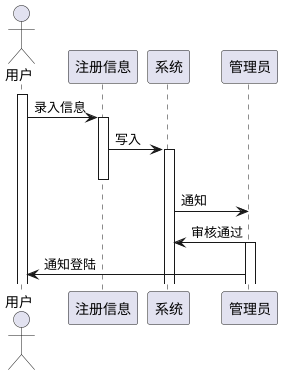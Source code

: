 @startuml
actor 用户
activate 用户
用户 -> 注册信息 :录入信息
activate 注册信息
注册信息 -> 系统 :写入
activate 系统
deactivate 注册信息
系统 -> 管理员 :通知
管理员 -> 系统 :审核通过
activate 管理员
管理员 -> 用户 :通知登陆
@enduml